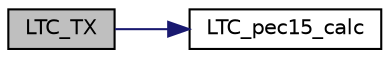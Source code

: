 digraph "LTC_TX"
{
  edge [fontname="Helvetica",fontsize="10",labelfontname="Helvetica",labelfontsize="10"];
  node [fontname="Helvetica",fontsize="10",shape=record];
  rankdir="LR";
  Node566 [label="LTC_TX",height=0.2,width=0.4,color="black", fillcolor="grey75", style="filled", fontcolor="black"];
  Node566 -> Node567 [color="midnightblue",fontsize="10",style="solid",fontname="Helvetica"];
  Node567 [label="LTC_pec15_calc",height=0.2,width=0.4,color="black", fillcolor="white", style="filled",URL="$ltc__pec_8c.html#ae9dad9a8929c02631ba7e5d5c3b3d5a6",tooltip="calaculates and returns the CRC15 "];
}
